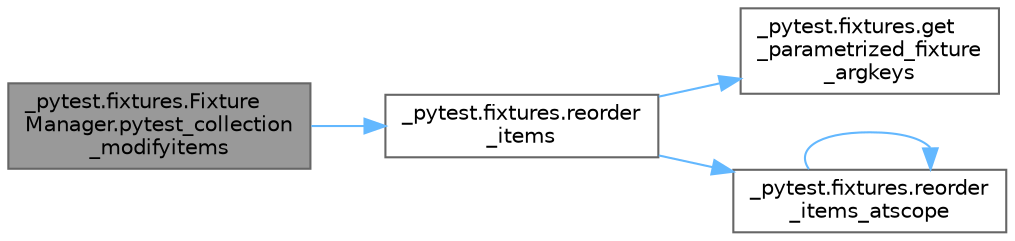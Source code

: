 digraph "_pytest.fixtures.FixtureManager.pytest_collection_modifyitems"
{
 // LATEX_PDF_SIZE
  bgcolor="transparent";
  edge [fontname=Helvetica,fontsize=10,labelfontname=Helvetica,labelfontsize=10];
  node [fontname=Helvetica,fontsize=10,shape=box,height=0.2,width=0.4];
  rankdir="LR";
  Node1 [id="Node000001",label="_pytest.fixtures.Fixture\lManager.pytest_collection\l_modifyitems",height=0.2,width=0.4,color="gray40", fillcolor="grey60", style="filled", fontcolor="black",tooltip=" "];
  Node1 -> Node2 [id="edge1_Node000001_Node000002",color="steelblue1",style="solid",tooltip=" "];
  Node2 [id="Node000002",label="_pytest.fixtures.reorder\l_items",height=0.2,width=0.4,color="grey40", fillcolor="white", style="filled",URL="$namespace__pytest_1_1fixtures.html#a6f461fdd38131af92af92e384f9883d7",tooltip=" "];
  Node2 -> Node3 [id="edge2_Node000002_Node000003",color="steelblue1",style="solid",tooltip=" "];
  Node3 [id="Node000003",label="_pytest.fixtures.get\l_parametrized_fixture\l_argkeys",height=0.2,width=0.4,color="grey40", fillcolor="white", style="filled",URL="$namespace__pytest_1_1fixtures.html#aca32da110d7ec75a4beb6ebeb8ebe9c2",tooltip=" "];
  Node2 -> Node4 [id="edge3_Node000002_Node000004",color="steelblue1",style="solid",tooltip=" "];
  Node4 [id="Node000004",label="_pytest.fixtures.reorder\l_items_atscope",height=0.2,width=0.4,color="grey40", fillcolor="white", style="filled",URL="$namespace__pytest_1_1fixtures.html#aa476068e628ec9962019355542c0ccf8",tooltip=" "];
  Node4 -> Node4 [id="edge4_Node000004_Node000004",color="steelblue1",style="solid",tooltip=" "];
}
